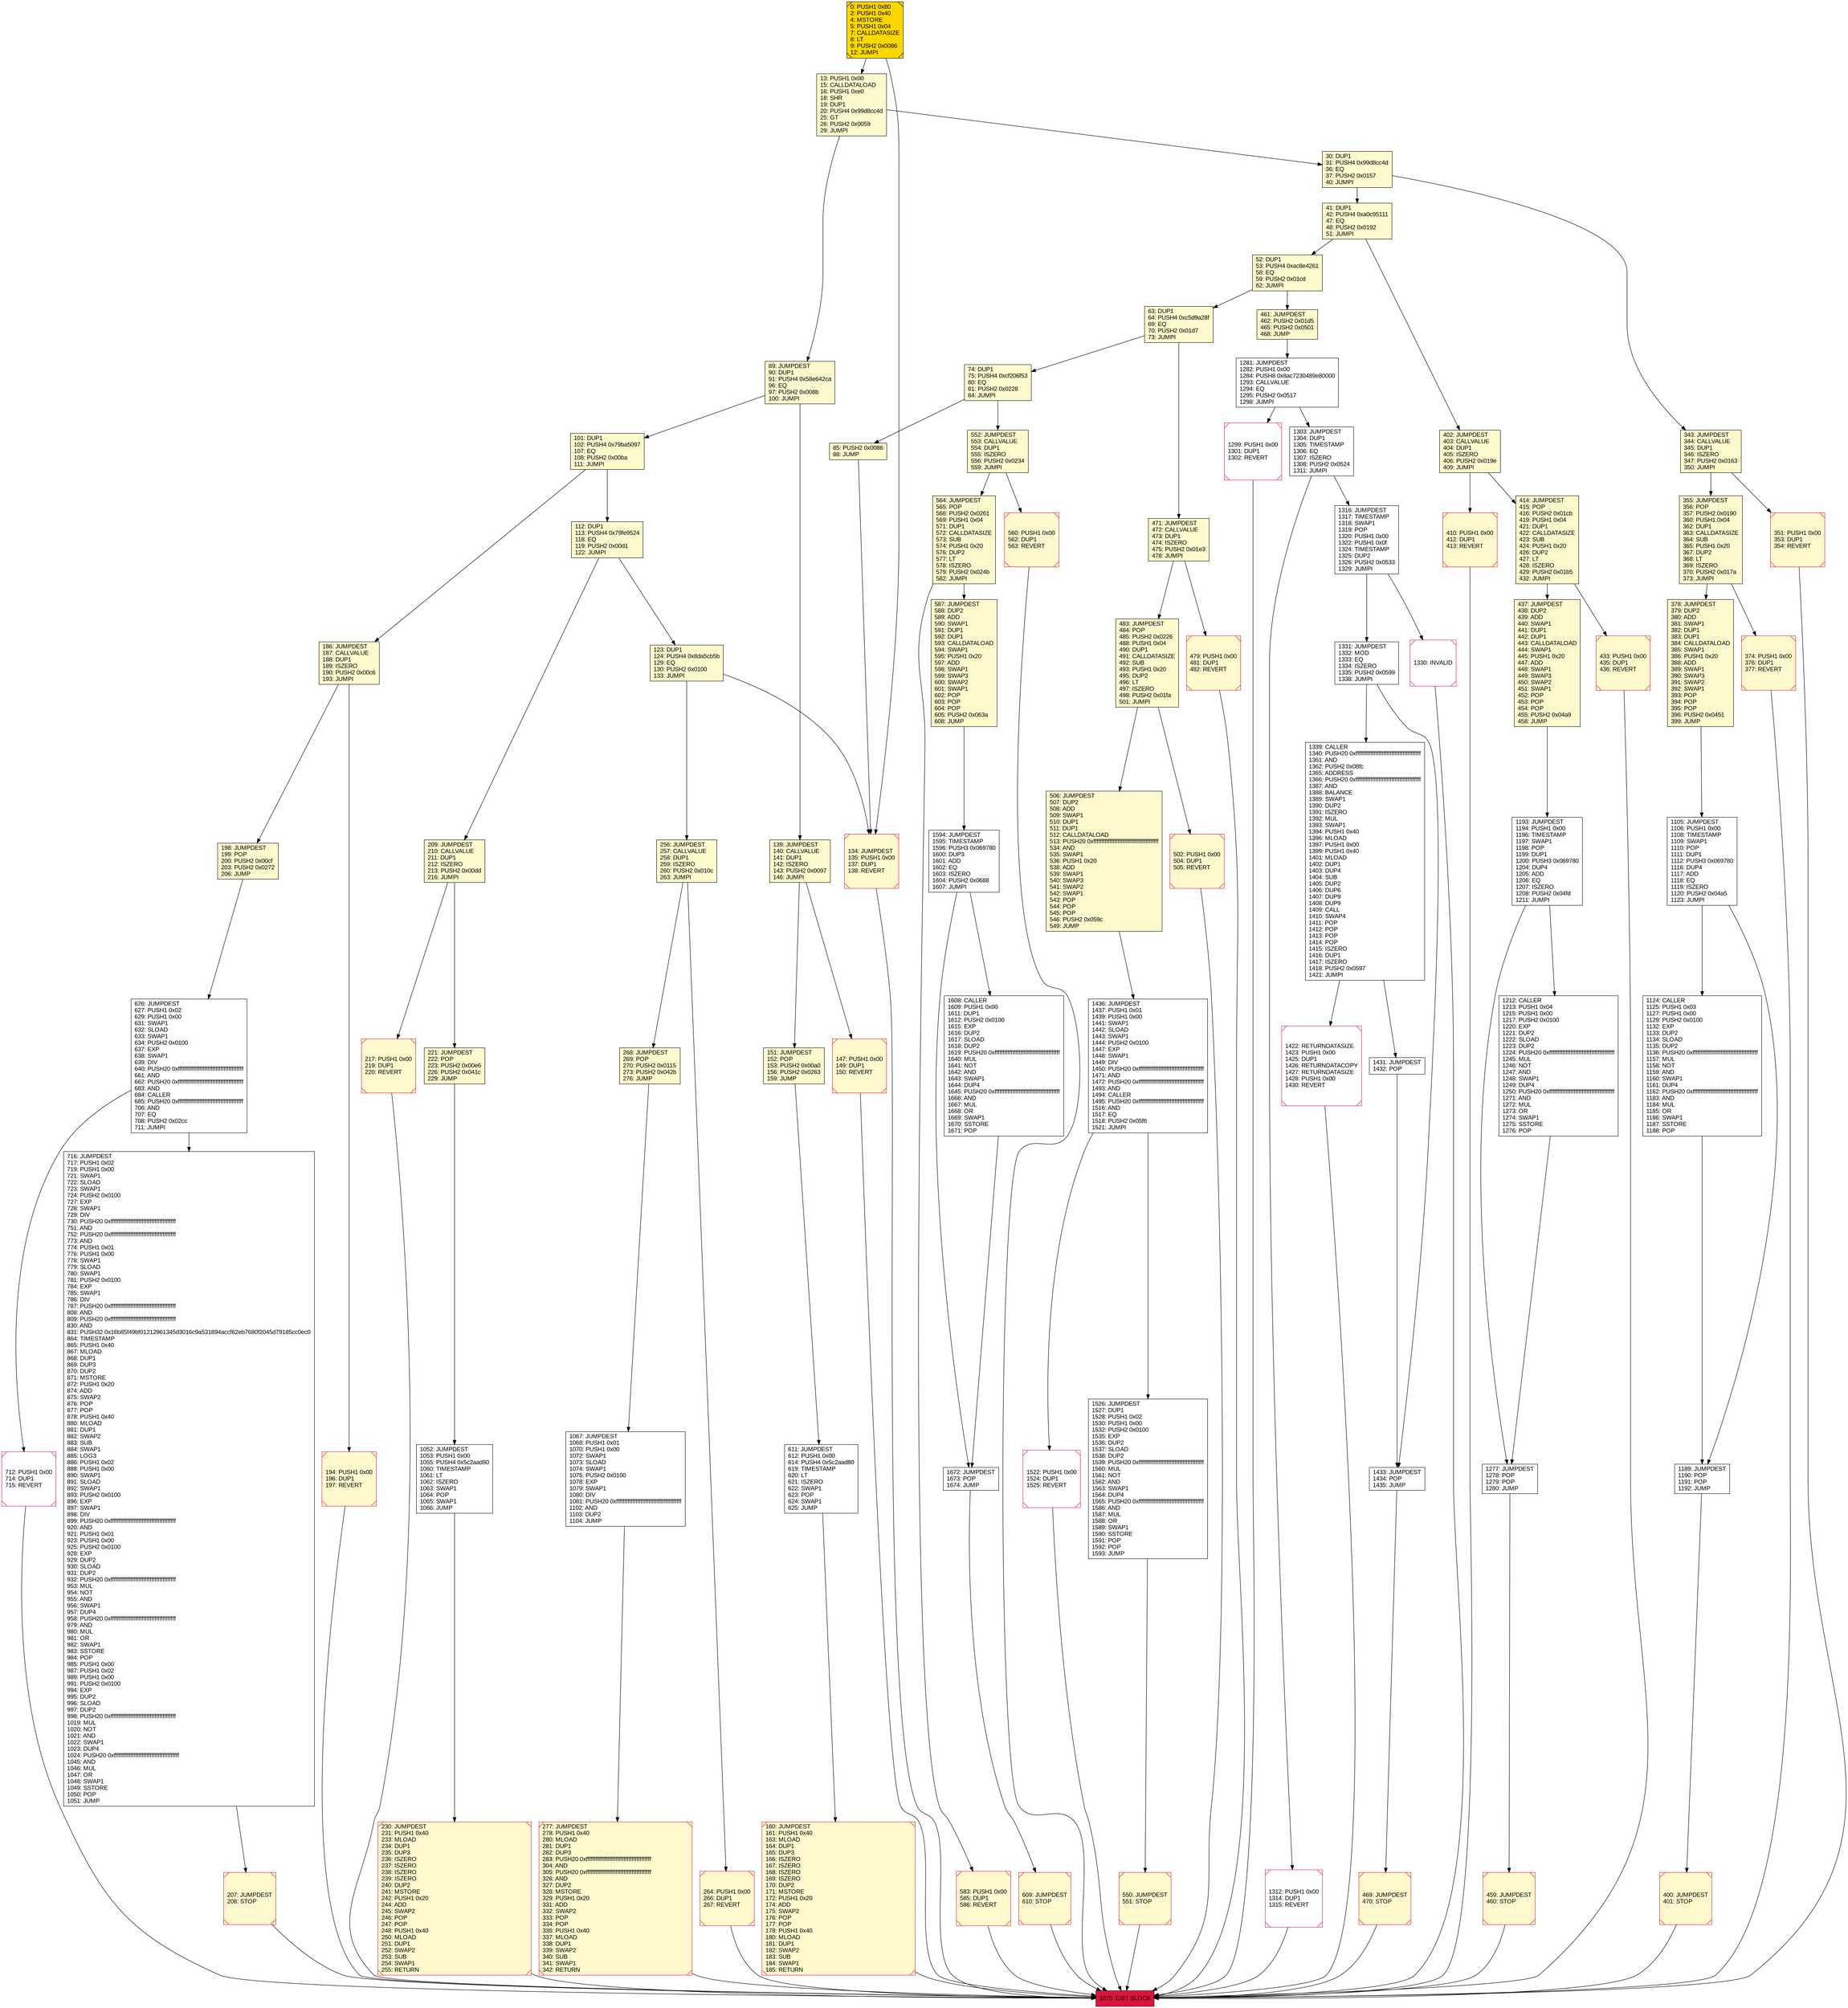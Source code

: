 digraph G {
bgcolor=transparent rankdir=UD;
node [shape=box style=filled color=black fillcolor=white fontname=arial fontcolor=black];
13 [label="13: PUSH1 0x00\l15: CALLDATALOAD\l16: PUSH1 0xe0\l18: SHR\l19: DUP1\l20: PUSH4 0x99d8cc4d\l25: GT\l26: PUSH2 0x0059\l29: JUMPI\l" fillcolor=lemonchiffon ];
1312 [label="1312: PUSH1 0x00\l1314: DUP1\l1315: REVERT\l" shape=Msquare color=crimson ];
134 [label="134: JUMPDEST\l135: PUSH1 0x00\l137: DUP1\l138: REVERT\l" fillcolor=lemonchiffon shape=Msquare color=crimson ];
400 [label="400: JUMPDEST\l401: STOP\l" fillcolor=lemonchiffon shape=Msquare color=crimson ];
1124 [label="1124: CALLER\l1125: PUSH1 0x03\l1127: PUSH1 0x00\l1129: PUSH2 0x0100\l1132: EXP\l1133: DUP2\l1134: SLOAD\l1135: DUP2\l1136: PUSH20 0xffffffffffffffffffffffffffffffffffffffff\l1157: MUL\l1158: NOT\l1159: AND\l1160: SWAP1\l1161: DUP4\l1162: PUSH20 0xffffffffffffffffffffffffffffffffffffffff\l1183: AND\l1184: MUL\l1185: OR\l1186: SWAP1\l1187: SSTORE\l1188: POP\l" ];
461 [label="461: JUMPDEST\l462: PUSH2 0x01d5\l465: PUSH2 0x0501\l468: JUMP\l" fillcolor=lemonchiffon ];
1675 [label="1675: EXIT BLOCK\l" fillcolor=crimson ];
1052 [label="1052: JUMPDEST\l1053: PUSH1 0x00\l1055: PUSH4 0x5c2aad80\l1060: TIMESTAMP\l1061: LT\l1062: ISZERO\l1063: SWAP1\l1064: POP\l1065: SWAP1\l1066: JUMP\l" ];
1330 [label="1330: INVALID\l" shape=Msquare color=crimson ];
437 [label="437: JUMPDEST\l438: DUP2\l439: ADD\l440: SWAP1\l441: DUP1\l442: DUP1\l443: CALLDATALOAD\l444: SWAP1\l445: PUSH1 0x20\l447: ADD\l448: SWAP1\l449: SWAP3\l450: SWAP2\l451: SWAP1\l452: POP\l453: POP\l454: POP\l455: PUSH2 0x04a9\l458: JUMP\l" fillcolor=lemonchiffon ];
433 [label="433: PUSH1 0x00\l435: DUP1\l436: REVERT\l" fillcolor=lemonchiffon shape=Msquare color=crimson ];
471 [label="471: JUMPDEST\l472: CALLVALUE\l473: DUP1\l474: ISZERO\l475: PUSH2 0x01e3\l478: JUMPI\l" fillcolor=lemonchiffon ];
560 [label="560: PUSH1 0x00\l562: DUP1\l563: REVERT\l" fillcolor=lemonchiffon shape=Msquare color=crimson ];
1422 [label="1422: RETURNDATASIZE\l1423: PUSH1 0x00\l1425: DUP1\l1426: RETURNDATACOPY\l1427: RETURNDATASIZE\l1428: PUSH1 0x00\l1430: REVERT\l" shape=Msquare color=crimson ];
160 [label="160: JUMPDEST\l161: PUSH1 0x40\l163: MLOAD\l164: DUP1\l165: DUP3\l166: ISZERO\l167: ISZERO\l168: ISZERO\l169: ISZERO\l170: DUP2\l171: MSTORE\l172: PUSH1 0x20\l174: ADD\l175: SWAP2\l176: POP\l177: POP\l178: PUSH1 0x40\l180: MLOAD\l181: DUP1\l182: SWAP2\l183: SUB\l184: SWAP1\l185: RETURN\l" fillcolor=lemonchiffon shape=Msquare color=crimson ];
30 [label="30: DUP1\l31: PUSH4 0x99d8cc4d\l36: EQ\l37: PUSH2 0x0157\l40: JUMPI\l" fillcolor=lemonchiffon ];
256 [label="256: JUMPDEST\l257: CALLVALUE\l258: DUP1\l259: ISZERO\l260: PUSH2 0x010c\l263: JUMPI\l" fillcolor=lemonchiffon ];
198 [label="198: JUMPDEST\l199: POP\l200: PUSH2 0x00cf\l203: PUSH2 0x0272\l206: JUMP\l" fillcolor=lemonchiffon ];
552 [label="552: JUMPDEST\l553: CALLVALUE\l554: DUP1\l555: ISZERO\l556: PUSH2 0x0234\l559: JUMPI\l" fillcolor=lemonchiffon ];
506 [label="506: JUMPDEST\l507: DUP2\l508: ADD\l509: SWAP1\l510: DUP1\l511: DUP1\l512: CALLDATALOAD\l513: PUSH20 0xffffffffffffffffffffffffffffffffffffffff\l534: AND\l535: SWAP1\l536: PUSH1 0x20\l538: ADD\l539: SWAP1\l540: SWAP3\l541: SWAP2\l542: SWAP1\l543: POP\l544: POP\l545: POP\l546: PUSH2 0x059c\l549: JUMP\l" fillcolor=lemonchiffon ];
1431 [label="1431: JUMPDEST\l1432: POP\l" ];
264 [label="264: PUSH1 0x00\l266: DUP1\l267: REVERT\l" fillcolor=lemonchiffon shape=Msquare color=crimson ];
1339 [label="1339: CALLER\l1340: PUSH20 0xffffffffffffffffffffffffffffffffffffffff\l1361: AND\l1362: PUSH2 0x08fc\l1365: ADDRESS\l1366: PUSH20 0xffffffffffffffffffffffffffffffffffffffff\l1387: AND\l1388: BALANCE\l1389: SWAP1\l1390: DUP2\l1391: ISZERO\l1392: MUL\l1393: SWAP1\l1394: PUSH1 0x40\l1396: MLOAD\l1397: PUSH1 0x00\l1399: PUSH1 0x40\l1401: MLOAD\l1402: DUP1\l1403: DUP4\l1404: SUB\l1405: DUP2\l1406: DUP6\l1407: DUP9\l1408: DUP9\l1409: CALL\l1410: SWAP4\l1411: POP\l1412: POP\l1413: POP\l1414: POP\l1415: ISZERO\l1416: DUP1\l1417: ISZERO\l1418: PUSH2 0x0597\l1421: JUMPI\l" ];
1303 [label="1303: JUMPDEST\l1304: DUP1\l1305: TIMESTAMP\l1306: EQ\l1307: ISZERO\l1308: PUSH2 0x0524\l1311: JUMPI\l" ];
1672 [label="1672: JUMPDEST\l1673: POP\l1674: JUMP\l" ];
41 [label="41: DUP1\l42: PUSH4 0xa0c95111\l47: EQ\l48: PUSH2 0x0192\l51: JUMPI\l" fillcolor=lemonchiffon ];
147 [label="147: PUSH1 0x00\l149: DUP1\l150: REVERT\l" fillcolor=lemonchiffon shape=Msquare color=crimson ];
550 [label="550: JUMPDEST\l551: STOP\l" fillcolor=lemonchiffon shape=Msquare color=crimson ];
1299 [label="1299: PUSH1 0x00\l1301: DUP1\l1302: REVERT\l" shape=Msquare color=crimson ];
1526 [label="1526: JUMPDEST\l1527: DUP1\l1528: PUSH1 0x02\l1530: PUSH1 0x00\l1532: PUSH2 0x0100\l1535: EXP\l1536: DUP2\l1537: SLOAD\l1538: DUP2\l1539: PUSH20 0xffffffffffffffffffffffffffffffffffffffff\l1560: MUL\l1561: NOT\l1562: AND\l1563: SWAP1\l1564: DUP4\l1565: PUSH20 0xffffffffffffffffffffffffffffffffffffffff\l1586: AND\l1587: MUL\l1588: OR\l1589: SWAP1\l1590: SSTORE\l1591: POP\l1592: POP\l1593: JUMP\l" ];
209 [label="209: JUMPDEST\l210: CALLVALUE\l211: DUP1\l212: ISZERO\l213: PUSH2 0x00dd\l216: JUMPI\l" fillcolor=lemonchiffon ];
1277 [label="1277: JUMPDEST\l1278: POP\l1279: POP\l1280: JUMP\l" ];
112 [label="112: DUP1\l113: PUSH4 0x79fe9524\l118: EQ\l119: PUSH2 0x00d1\l122: JUMPI\l" fillcolor=lemonchiffon ];
1067 [label="1067: JUMPDEST\l1068: PUSH1 0x01\l1070: PUSH1 0x00\l1072: SWAP1\l1073: SLOAD\l1074: SWAP1\l1075: PUSH2 0x0100\l1078: EXP\l1079: SWAP1\l1080: DIV\l1081: PUSH20 0xffffffffffffffffffffffffffffffffffffffff\l1102: AND\l1103: DUP2\l1104: JUMP\l" ];
410 [label="410: PUSH1 0x00\l412: DUP1\l413: REVERT\l" fillcolor=lemonchiffon shape=Msquare color=crimson ];
74 [label="74: DUP1\l75: PUSH4 0xcf206f53\l80: EQ\l81: PUSH2 0x0228\l84: JUMPI\l" fillcolor=lemonchiffon ];
1433 [label="1433: JUMPDEST\l1434: POP\l1435: JUMP\l" ];
101 [label="101: DUP1\l102: PUSH4 0x79ba5097\l107: EQ\l108: PUSH2 0x00ba\l111: JUMPI\l" fillcolor=lemonchiffon ];
626 [label="626: JUMPDEST\l627: PUSH1 0x02\l629: PUSH1 0x00\l631: SWAP1\l632: SLOAD\l633: SWAP1\l634: PUSH2 0x0100\l637: EXP\l638: SWAP1\l639: DIV\l640: PUSH20 0xffffffffffffffffffffffffffffffffffffffff\l661: AND\l662: PUSH20 0xffffffffffffffffffffffffffffffffffffffff\l683: AND\l684: CALLER\l685: PUSH20 0xffffffffffffffffffffffffffffffffffffffff\l706: AND\l707: EQ\l708: PUSH2 0x02cc\l711: JUMPI\l" ];
1281 [label="1281: JUMPDEST\l1282: PUSH1 0x00\l1284: PUSH8 0x8ac7230489e80000\l1293: CALLVALUE\l1294: EQ\l1295: PUSH2 0x0517\l1298: JUMPI\l" ];
469 [label="469: JUMPDEST\l470: STOP\l" fillcolor=lemonchiffon shape=Msquare color=crimson ];
277 [label="277: JUMPDEST\l278: PUSH1 0x40\l280: MLOAD\l281: DUP1\l282: DUP3\l283: PUSH20 0xffffffffffffffffffffffffffffffffffffffff\l304: AND\l305: PUSH20 0xffffffffffffffffffffffffffffffffffffffff\l326: AND\l327: DUP2\l328: MSTORE\l329: PUSH1 0x20\l331: ADD\l332: SWAP2\l333: POP\l334: POP\l335: PUSH1 0x40\l337: MLOAD\l338: DUP1\l339: SWAP2\l340: SUB\l341: SWAP1\l342: RETURN\l" fillcolor=lemonchiffon shape=Msquare color=crimson ];
1608 [label="1608: CALLER\l1609: PUSH1 0x00\l1611: DUP1\l1612: PUSH2 0x0100\l1615: EXP\l1616: DUP2\l1617: SLOAD\l1618: DUP2\l1619: PUSH20 0xffffffffffffffffffffffffffffffffffffffff\l1640: MUL\l1641: NOT\l1642: AND\l1643: SWAP1\l1644: DUP4\l1645: PUSH20 0xffffffffffffffffffffffffffffffffffffffff\l1666: AND\l1667: MUL\l1668: OR\l1669: SWAP1\l1670: SSTORE\l1671: POP\l" ];
343 [label="343: JUMPDEST\l344: CALLVALUE\l345: DUP1\l346: ISZERO\l347: PUSH2 0x0163\l350: JUMPI\l" fillcolor=lemonchiffon ];
63 [label="63: DUP1\l64: PUSH4 0xc5d9a28f\l69: EQ\l70: PUSH2 0x01d7\l73: JUMPI\l" fillcolor=lemonchiffon ];
378 [label="378: JUMPDEST\l379: DUP2\l380: ADD\l381: SWAP1\l382: DUP1\l383: DUP1\l384: CALLDATALOAD\l385: SWAP1\l386: PUSH1 0x20\l388: ADD\l389: SWAP1\l390: SWAP3\l391: SWAP2\l392: SWAP1\l393: POP\l394: POP\l395: POP\l396: PUSH2 0x0451\l399: JUMP\l" fillcolor=lemonchiffon ];
564 [label="564: JUMPDEST\l565: POP\l566: PUSH2 0x0261\l569: PUSH1 0x04\l571: DUP1\l572: CALLDATASIZE\l573: SUB\l574: PUSH1 0x20\l576: DUP2\l577: LT\l578: ISZERO\l579: PUSH2 0x024b\l582: JUMPI\l" fillcolor=lemonchiffon ];
123 [label="123: DUP1\l124: PUSH4 0x8da5cb5b\l129: EQ\l130: PUSH2 0x0100\l133: JUMPI\l" fillcolor=lemonchiffon ];
52 [label="52: DUP1\l53: PUSH4 0xac8e4261\l58: EQ\l59: PUSH2 0x01cd\l62: JUMPI\l" fillcolor=lemonchiffon ];
1316 [label="1316: JUMPDEST\l1317: TIMESTAMP\l1318: SWAP1\l1319: POP\l1320: PUSH1 0x00\l1322: PUSH1 0x0f\l1324: TIMESTAMP\l1325: DUP2\l1326: PUSH2 0x0533\l1329: JUMPI\l" ];
587 [label="587: JUMPDEST\l588: DUP2\l589: ADD\l590: SWAP1\l591: DUP1\l592: DUP1\l593: CALLDATALOAD\l594: SWAP1\l595: PUSH1 0x20\l597: ADD\l598: SWAP1\l599: SWAP3\l600: SWAP2\l601: SWAP1\l602: POP\l603: POP\l604: POP\l605: PUSH2 0x063a\l608: JUMP\l" fillcolor=lemonchiffon ];
1522 [label="1522: PUSH1 0x00\l1524: DUP1\l1525: REVERT\l" shape=Msquare color=crimson ];
355 [label="355: JUMPDEST\l356: POP\l357: PUSH2 0x0190\l360: PUSH1 0x04\l362: DUP1\l363: CALLDATASIZE\l364: SUB\l365: PUSH1 0x20\l367: DUP2\l368: LT\l369: ISZERO\l370: PUSH2 0x017a\l373: JUMPI\l" fillcolor=lemonchiffon ];
374 [label="374: PUSH1 0x00\l376: DUP1\l377: REVERT\l" fillcolor=lemonchiffon shape=Msquare color=crimson ];
502 [label="502: PUSH1 0x00\l504: DUP1\l505: REVERT\l" fillcolor=lemonchiffon shape=Msquare color=crimson ];
483 [label="483: JUMPDEST\l484: POP\l485: PUSH2 0x0226\l488: PUSH1 0x04\l490: DUP1\l491: CALLDATASIZE\l492: SUB\l493: PUSH1 0x20\l495: DUP2\l496: LT\l497: ISZERO\l498: PUSH2 0x01fa\l501: JUMPI\l" fillcolor=lemonchiffon ];
0 [label="0: PUSH1 0x80\l2: PUSH1 0x40\l4: MSTORE\l5: PUSH1 0x04\l7: CALLDATASIZE\l8: LT\l9: PUSH2 0x0086\l12: JUMPI\l" fillcolor=lemonchiffon shape=Msquare fillcolor=gold ];
402 [label="402: JUMPDEST\l403: CALLVALUE\l404: DUP1\l405: ISZERO\l406: PUSH2 0x019e\l409: JUMPI\l" fillcolor=lemonchiffon ];
230 [label="230: JUMPDEST\l231: PUSH1 0x40\l233: MLOAD\l234: DUP1\l235: DUP3\l236: ISZERO\l237: ISZERO\l238: ISZERO\l239: ISZERO\l240: DUP2\l241: MSTORE\l242: PUSH1 0x20\l244: ADD\l245: SWAP2\l246: POP\l247: POP\l248: PUSH1 0x40\l250: MLOAD\l251: DUP1\l252: SWAP2\l253: SUB\l254: SWAP1\l255: RETURN\l" fillcolor=lemonchiffon shape=Msquare color=crimson ];
207 [label="207: JUMPDEST\l208: STOP\l" fillcolor=lemonchiffon shape=Msquare color=crimson ];
414 [label="414: JUMPDEST\l415: POP\l416: PUSH2 0x01cb\l419: PUSH1 0x04\l421: DUP1\l422: CALLDATASIZE\l423: SUB\l424: PUSH1 0x20\l426: DUP2\l427: LT\l428: ISZERO\l429: PUSH2 0x01b5\l432: JUMPI\l" fillcolor=lemonchiffon ];
1436 [label="1436: JUMPDEST\l1437: PUSH1 0x01\l1439: PUSH1 0x00\l1441: SWAP1\l1442: SLOAD\l1443: SWAP1\l1444: PUSH2 0x0100\l1447: EXP\l1448: SWAP1\l1449: DIV\l1450: PUSH20 0xffffffffffffffffffffffffffffffffffffffff\l1471: AND\l1472: PUSH20 0xffffffffffffffffffffffffffffffffffffffff\l1493: AND\l1494: CALLER\l1495: PUSH20 0xffffffffffffffffffffffffffffffffffffffff\l1516: AND\l1517: EQ\l1518: PUSH2 0x05f6\l1521: JUMPI\l" ];
459 [label="459: JUMPDEST\l460: STOP\l" fillcolor=lemonchiffon shape=Msquare color=crimson ];
151 [label="151: JUMPDEST\l152: POP\l153: PUSH2 0x00a0\l156: PUSH2 0x0263\l159: JUMP\l" fillcolor=lemonchiffon ];
186 [label="186: JUMPDEST\l187: CALLVALUE\l188: DUP1\l189: ISZERO\l190: PUSH2 0x00c6\l193: JUMPI\l" fillcolor=lemonchiffon ];
139 [label="139: JUMPDEST\l140: CALLVALUE\l141: DUP1\l142: ISZERO\l143: PUSH2 0x0097\l146: JUMPI\l" fillcolor=lemonchiffon ];
194 [label="194: PUSH1 0x00\l196: DUP1\l197: REVERT\l" fillcolor=lemonchiffon shape=Msquare color=crimson ];
583 [label="583: PUSH1 0x00\l585: DUP1\l586: REVERT\l" fillcolor=lemonchiffon shape=Msquare color=crimson ];
712 [label="712: PUSH1 0x00\l714: DUP1\l715: REVERT\l" shape=Msquare color=crimson ];
221 [label="221: JUMPDEST\l222: POP\l223: PUSH2 0x00e6\l226: PUSH2 0x041c\l229: JUMP\l" fillcolor=lemonchiffon ];
1189 [label="1189: JUMPDEST\l1190: POP\l1191: POP\l1192: JUMP\l" ];
1212 [label="1212: CALLER\l1213: PUSH1 0x04\l1215: PUSH1 0x00\l1217: PUSH2 0x0100\l1220: EXP\l1221: DUP2\l1222: SLOAD\l1223: DUP2\l1224: PUSH20 0xffffffffffffffffffffffffffffffffffffffff\l1245: MUL\l1246: NOT\l1247: AND\l1248: SWAP1\l1249: DUP4\l1250: PUSH20 0xffffffffffffffffffffffffffffffffffffffff\l1271: AND\l1272: MUL\l1273: OR\l1274: SWAP1\l1275: SSTORE\l1276: POP\l" ];
716 [label="716: JUMPDEST\l717: PUSH1 0x02\l719: PUSH1 0x00\l721: SWAP1\l722: SLOAD\l723: SWAP1\l724: PUSH2 0x0100\l727: EXP\l728: SWAP1\l729: DIV\l730: PUSH20 0xffffffffffffffffffffffffffffffffffffffff\l751: AND\l752: PUSH20 0xffffffffffffffffffffffffffffffffffffffff\l773: AND\l774: PUSH1 0x01\l776: PUSH1 0x00\l778: SWAP1\l779: SLOAD\l780: SWAP1\l781: PUSH2 0x0100\l784: EXP\l785: SWAP1\l786: DIV\l787: PUSH20 0xffffffffffffffffffffffffffffffffffffffff\l808: AND\l809: PUSH20 0xffffffffffffffffffffffffffffffffffffffff\l830: AND\l831: PUSH32 0x16b85f49bf01212961345d3016c9a531894accf62eb7680f2045d79185cc0ec0\l864: TIMESTAMP\l865: PUSH1 0x40\l867: MLOAD\l868: DUP1\l869: DUP3\l870: DUP2\l871: MSTORE\l872: PUSH1 0x20\l874: ADD\l875: SWAP2\l876: POP\l877: POP\l878: PUSH1 0x40\l880: MLOAD\l881: DUP1\l882: SWAP2\l883: SUB\l884: SWAP1\l885: LOG3\l886: PUSH1 0x02\l888: PUSH1 0x00\l890: SWAP1\l891: SLOAD\l892: SWAP1\l893: PUSH2 0x0100\l896: EXP\l897: SWAP1\l898: DIV\l899: PUSH20 0xffffffffffffffffffffffffffffffffffffffff\l920: AND\l921: PUSH1 0x01\l923: PUSH1 0x00\l925: PUSH2 0x0100\l928: EXP\l929: DUP2\l930: SLOAD\l931: DUP2\l932: PUSH20 0xffffffffffffffffffffffffffffffffffffffff\l953: MUL\l954: NOT\l955: AND\l956: SWAP1\l957: DUP4\l958: PUSH20 0xffffffffffffffffffffffffffffffffffffffff\l979: AND\l980: MUL\l981: OR\l982: SWAP1\l983: SSTORE\l984: POP\l985: PUSH1 0x00\l987: PUSH1 0x02\l989: PUSH1 0x00\l991: PUSH2 0x0100\l994: EXP\l995: DUP2\l996: SLOAD\l997: DUP2\l998: PUSH20 0xffffffffffffffffffffffffffffffffffffffff\l1019: MUL\l1020: NOT\l1021: AND\l1022: SWAP1\l1023: DUP4\l1024: PUSH20 0xffffffffffffffffffffffffffffffffffffffff\l1045: AND\l1046: MUL\l1047: OR\l1048: SWAP1\l1049: SSTORE\l1050: POP\l1051: JUMP\l" ];
611 [label="611: JUMPDEST\l612: PUSH1 0x00\l614: PUSH4 0x5c2aad80\l619: TIMESTAMP\l620: LT\l621: ISZERO\l622: SWAP1\l623: POP\l624: SWAP1\l625: JUMP\l" ];
1105 [label="1105: JUMPDEST\l1106: PUSH1 0x00\l1108: TIMESTAMP\l1109: SWAP1\l1110: POP\l1111: DUP1\l1112: PUSH3 0x069780\l1116: DUP4\l1117: ADD\l1118: EQ\l1119: ISZERO\l1120: PUSH2 0x04a5\l1123: JUMPI\l" ];
89 [label="89: JUMPDEST\l90: DUP1\l91: PUSH4 0x58e642ca\l96: EQ\l97: PUSH2 0x008b\l100: JUMPI\l" fillcolor=lemonchiffon ];
609 [label="609: JUMPDEST\l610: STOP\l" fillcolor=lemonchiffon shape=Msquare color=crimson ];
85 [label="85: PUSH2 0x0086\l88: JUMP\l" fillcolor=lemonchiffon ];
1331 [label="1331: JUMPDEST\l1332: MOD\l1333: EQ\l1334: ISZERO\l1335: PUSH2 0x0599\l1338: JUMPI\l" ];
217 [label="217: PUSH1 0x00\l219: DUP1\l220: REVERT\l" fillcolor=lemonchiffon shape=Msquare color=crimson ];
1193 [label="1193: JUMPDEST\l1194: PUSH1 0x00\l1196: TIMESTAMP\l1197: SWAP1\l1198: POP\l1199: DUP1\l1200: PUSH3 0x069780\l1204: DUP4\l1205: ADD\l1206: EQ\l1207: ISZERO\l1208: PUSH2 0x04fd\l1211: JUMPI\l" ];
351 [label="351: PUSH1 0x00\l353: DUP1\l354: REVERT\l" fillcolor=lemonchiffon shape=Msquare color=crimson ];
479 [label="479: PUSH1 0x00\l481: DUP1\l482: REVERT\l" fillcolor=lemonchiffon shape=Msquare color=crimson ];
268 [label="268: JUMPDEST\l269: POP\l270: PUSH2 0x0115\l273: PUSH2 0x042b\l276: JUMP\l" fillcolor=lemonchiffon ];
1594 [label="1594: JUMPDEST\l1595: TIMESTAMP\l1596: PUSH3 0x069780\l1600: DUP3\l1601: ADD\l1602: EQ\l1603: ISZERO\l1604: PUSH2 0x0688\l1607: JUMPI\l" ];
1526 -> 550;
186 -> 194;
355 -> 374;
52 -> 63;
402 -> 414;
1330 -> 1675;
134 -> 1675;
1312 -> 1675;
151 -> 611;
160 -> 1675;
1431 -> 1433;
560 -> 1675;
564 -> 587;
1105 -> 1189;
1422 -> 1675;
264 -> 1675;
13 -> 30;
626 -> 712;
716 -> 207;
564 -> 583;
626 -> 716;
550 -> 1675;
1299 -> 1675;
1316 -> 1331;
1316 -> 1330;
123 -> 134;
268 -> 1067;
74 -> 85;
461 -> 1281;
1331 -> 1433;
209 -> 217;
414 -> 433;
139 -> 147;
230 -> 1675;
1052 -> 230;
414 -> 437;
1212 -> 1277;
209 -> 221;
1672 -> 609;
374 -> 1675;
101 -> 186;
402 -> 410;
611 -> 160;
1608 -> 1672;
41 -> 402;
1124 -> 1189;
583 -> 1675;
1281 -> 1303;
1436 -> 1526;
471 -> 479;
1105 -> 1124;
437 -> 1193;
85 -> 134;
13 -> 89;
351 -> 1675;
63 -> 74;
506 -> 1436;
112 -> 123;
483 -> 506;
609 -> 1675;
112 -> 209;
139 -> 151;
101 -> 112;
256 -> 264;
1436 -> 1522;
400 -> 1675;
483 -> 502;
1339 -> 1431;
30 -> 41;
1193 -> 1212;
89 -> 139;
74 -> 552;
433 -> 1675;
343 -> 355;
355 -> 378;
1303 -> 1312;
587 -> 1594;
410 -> 1675;
552 -> 560;
343 -> 351;
1594 -> 1608;
147 -> 1675;
1339 -> 1422;
378 -> 1105;
52 -> 461;
186 -> 198;
471 -> 483;
89 -> 101;
469 -> 1675;
1193 -> 1277;
277 -> 1675;
207 -> 1675;
1594 -> 1672;
459 -> 1675;
63 -> 471;
1522 -> 1675;
0 -> 13;
0 -> 134;
256 -> 268;
502 -> 1675;
1331 -> 1339;
1303 -> 1316;
712 -> 1675;
198 -> 626;
221 -> 1052;
123 -> 256;
194 -> 1675;
1277 -> 459;
1189 -> 400;
30 -> 343;
552 -> 564;
1067 -> 277;
217 -> 1675;
1281 -> 1299;
479 -> 1675;
41 -> 52;
1433 -> 469;
}